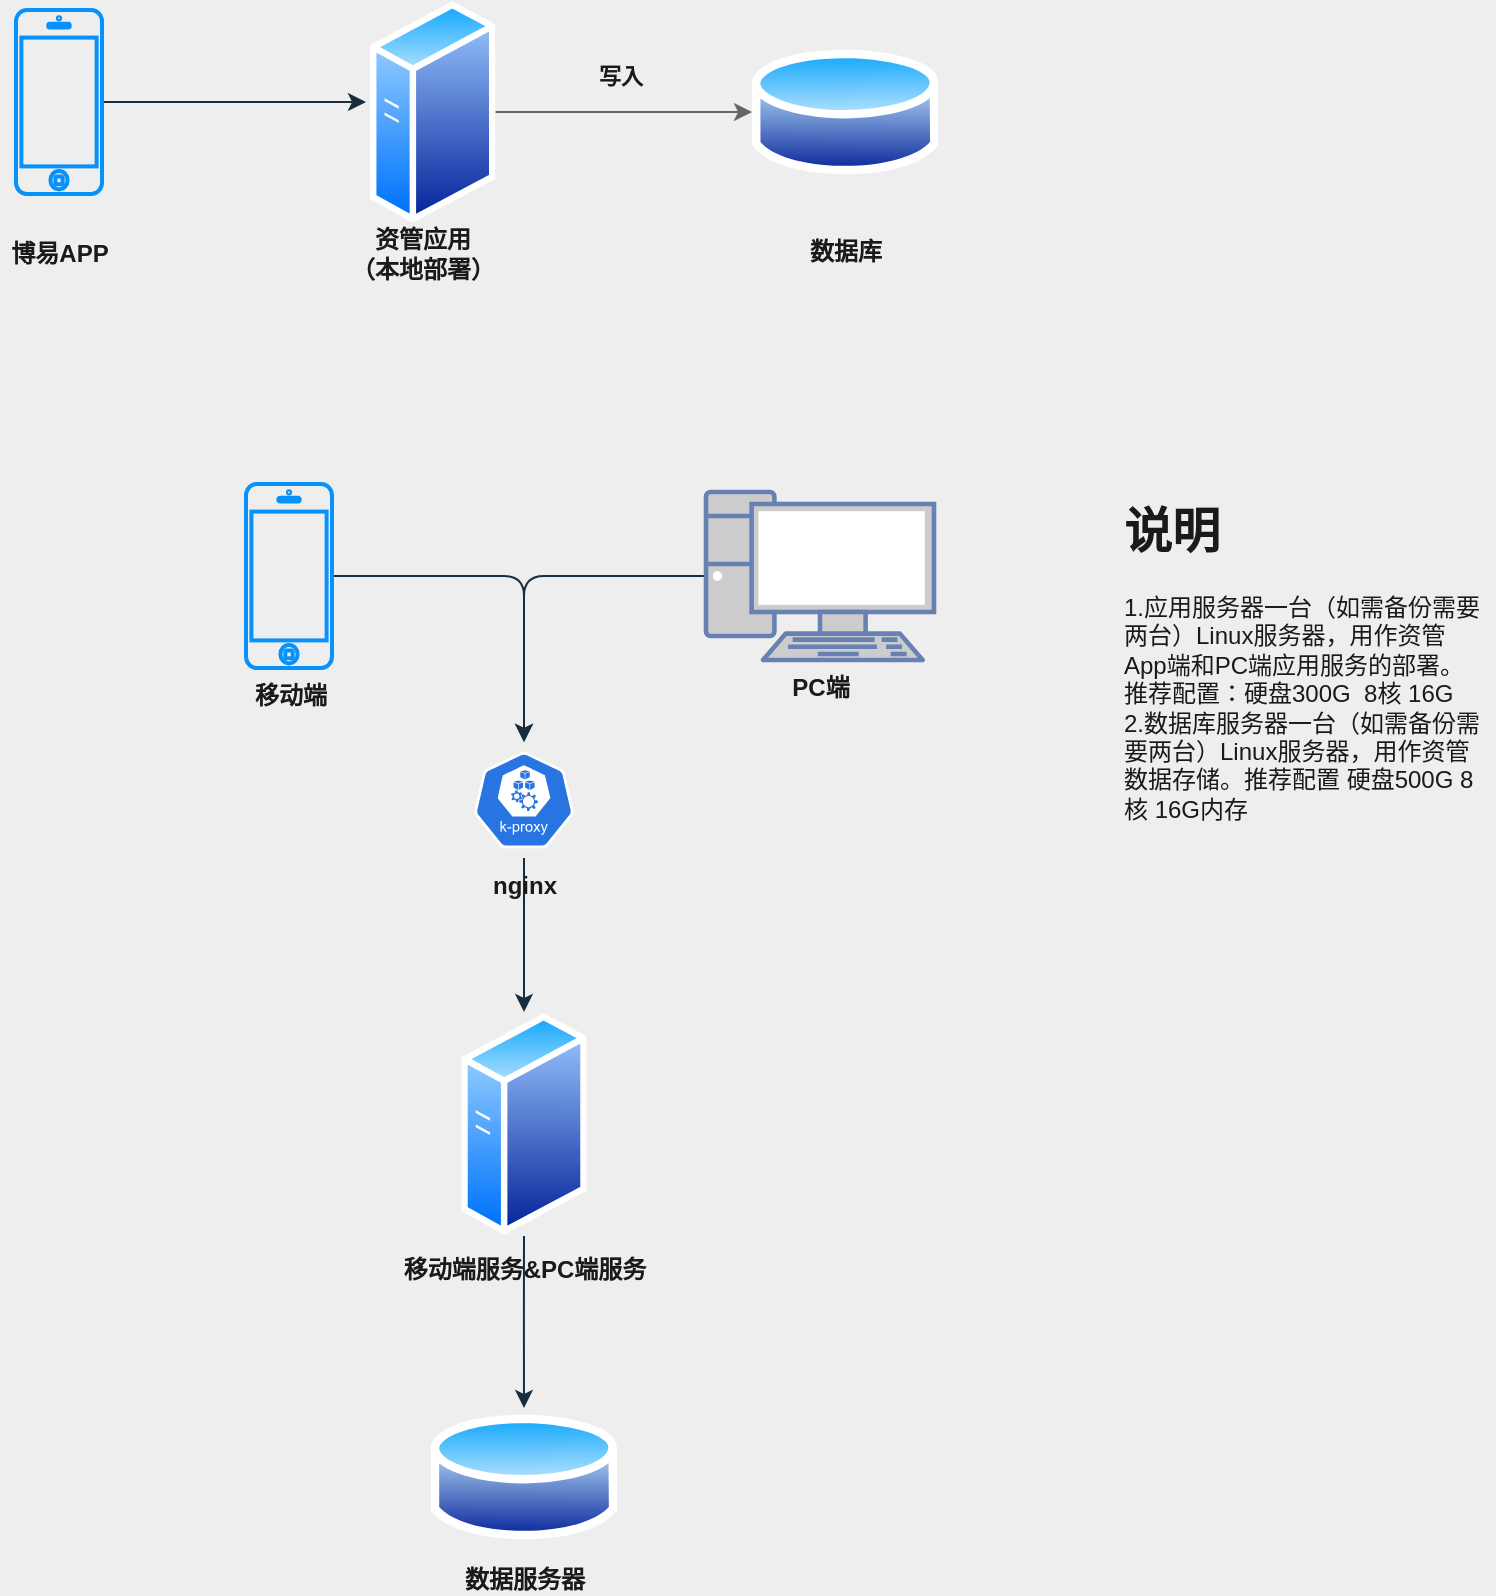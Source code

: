 <mxfile version="18.0.5" type="github">
  <diagram id="eCozaD6dcHWi1UeDkc9o" name="第 1 页">
    <mxGraphModel dx="1422" dy="762" grid="0" gridSize="10" guides="1" tooltips="1" connect="1" arrows="1" fold="1" page="1" pageScale="1" pageWidth="827" pageHeight="1169" background="#EEEEEE" math="0" shadow="0">
      <root>
        <mxCell id="0" />
        <mxCell id="1" parent="0" />
        <mxCell id="lf-6dnL8f58IvJTU5W-v-4" style="edgeStyle=orthogonalEdgeStyle;curved=0;rounded=1;sketch=0;orthogonalLoop=1;jettySize=auto;html=1;fontColor=#1A1A1A;strokeColor=#182E3E;fontStyle=1" edge="1" parent="1" source="lf-6dnL8f58IvJTU5W-v-1">
          <mxGeometry relative="1" as="geometry">
            <mxPoint x="263" y="285" as="targetPoint" />
          </mxGeometry>
        </mxCell>
        <mxCell id="lf-6dnL8f58IvJTU5W-v-1" value="" style="html=1;verticalLabelPosition=bottom;labelBackgroundColor=#ffffff;verticalAlign=top;shadow=0;dashed=0;strokeWidth=2;shape=mxgraph.ios7.misc.iphone;strokeColor=#0791FA;rounded=0;sketch=0;fontColor=#1A1A1A;fillColor=none;fontStyle=1" vertex="1" parent="1">
          <mxGeometry x="88" y="239" width="43" height="92" as="geometry" />
        </mxCell>
        <mxCell id="lf-6dnL8f58IvJTU5W-v-2" value="博易APP" style="text;html=1;strokeColor=none;fillColor=none;align=center;verticalAlign=middle;whiteSpace=wrap;rounded=0;sketch=0;fontColor=#1A1A1A;fontStyle=1" vertex="1" parent="1">
          <mxGeometry x="80" y="346" width="60" height="30" as="geometry" />
        </mxCell>
        <mxCell id="lf-6dnL8f58IvJTU5W-v-8" value="写入" style="edgeStyle=orthogonalEdgeStyle;curved=0;rounded=1;sketch=0;orthogonalLoop=1;jettySize=auto;html=1;fontColor=#1A1A1A;fillColor=#f5f5f5;strokeColor=#666666;labelBackgroundColor=none;fontStyle=1" edge="1" parent="1" source="lf-6dnL8f58IvJTU5W-v-5" target="lf-6dnL8f58IvJTU5W-v-7">
          <mxGeometry x="-0.029" y="18" relative="1" as="geometry">
            <mxPoint as="offset" />
          </mxGeometry>
        </mxCell>
        <mxCell id="lf-6dnL8f58IvJTU5W-v-5" value="" style="aspect=fixed;perimeter=ellipsePerimeter;html=1;align=center;shadow=0;dashed=0;spacingTop=3;image;image=img/lib/active_directory/generic_server.svg;rounded=0;sketch=0;fontColor=#1A1A1A;strokeColor=#0791FA;strokeWidth=2;fillColor=none;fontStyle=1" vertex="1" parent="1">
          <mxGeometry x="265" y="234" width="62.72" height="112" as="geometry" />
        </mxCell>
        <mxCell id="lf-6dnL8f58IvJTU5W-v-6" value="资管应用&lt;br&gt;（本地部署）" style="text;html=1;strokeColor=none;fillColor=none;align=center;verticalAlign=middle;whiteSpace=wrap;rounded=0;sketch=0;fontColor=#1A1A1A;fontStyle=1" vertex="1" parent="1">
          <mxGeometry x="246" y="346" width="91" height="29" as="geometry" />
        </mxCell>
        <mxCell id="lf-6dnL8f58IvJTU5W-v-7" value="" style="aspect=fixed;perimeter=ellipsePerimeter;html=1;align=center;shadow=0;dashed=0;spacingTop=3;image;image=img/lib/active_directory/database.svg;rounded=0;sketch=0;fontColor=#1A1A1A;strokeColor=#0791FA;strokeWidth=2;fillColor=none;fontStyle=1" vertex="1" parent="1">
          <mxGeometry x="456" y="255.5" width="93.24" height="69" as="geometry" />
        </mxCell>
        <mxCell id="lf-6dnL8f58IvJTU5W-v-9" value="数据库" style="text;html=1;strokeColor=none;fillColor=none;align=center;verticalAlign=middle;whiteSpace=wrap;rounded=0;sketch=0;fontColor=#1A1A1A;fontStyle=1" vertex="1" parent="1">
          <mxGeometry x="473" y="345" width="60" height="30" as="geometry" />
        </mxCell>
        <mxCell id="lf-6dnL8f58IvJTU5W-v-20" style="edgeStyle=orthogonalEdgeStyle;curved=0;rounded=1;sketch=0;orthogonalLoop=1;jettySize=auto;html=1;labelBackgroundColor=none;fontColor=#1A1A1A;strokeColor=#182E3E;" edge="1" parent="1" source="lf-6dnL8f58IvJTU5W-v-11" target="lf-6dnL8f58IvJTU5W-v-19">
          <mxGeometry relative="1" as="geometry" />
        </mxCell>
        <mxCell id="lf-6dnL8f58IvJTU5W-v-11" value="移动端服务&amp;amp;PC端服务" style="aspect=fixed;perimeter=ellipsePerimeter;html=1;align=center;shadow=0;dashed=0;spacingTop=3;image;image=img/lib/active_directory/generic_server.svg;rounded=0;sketch=0;fontColor=#1A1A1A;strokeColor=#0791FA;strokeWidth=2;fillColor=none;fontStyle=1;labelBackgroundColor=none;" vertex="1" parent="1">
          <mxGeometry x="310.64" y="740" width="62.72" height="112" as="geometry" />
        </mxCell>
        <mxCell id="lf-6dnL8f58IvJTU5W-v-16" style="edgeStyle=orthogonalEdgeStyle;curved=0;rounded=1;sketch=0;orthogonalLoop=1;jettySize=auto;html=1;entryX=0.5;entryY=0;entryDx=0;entryDy=0;entryPerimeter=0;labelBackgroundColor=none;fontColor=#1A1A1A;strokeColor=#182E3E;fontStyle=1" edge="1" parent="1" source="lf-6dnL8f58IvJTU5W-v-13" target="lf-6dnL8f58IvJTU5W-v-15">
          <mxGeometry relative="1" as="geometry" />
        </mxCell>
        <mxCell id="lf-6dnL8f58IvJTU5W-v-13" value="移动端" style="html=1;verticalLabelPosition=bottom;labelBackgroundColor=none;verticalAlign=top;shadow=0;dashed=0;strokeWidth=2;shape=mxgraph.ios7.misc.iphone;strokeColor=#0791FA;rounded=0;sketch=0;fontColor=#1A1A1A;fillColor=none;fontStyle=1" vertex="1" parent="1">
          <mxGeometry x="203" y="476" width="43" height="92" as="geometry" />
        </mxCell>
        <mxCell id="lf-6dnL8f58IvJTU5W-v-17" style="edgeStyle=orthogonalEdgeStyle;curved=0;rounded=1;sketch=0;orthogonalLoop=1;jettySize=auto;html=1;entryX=0.5;entryY=0;entryDx=0;entryDy=0;entryPerimeter=0;labelBackgroundColor=none;fontColor=#1A1A1A;strokeColor=#182E3E;fontStyle=1" edge="1" parent="1" source="lf-6dnL8f58IvJTU5W-v-14" target="lf-6dnL8f58IvJTU5W-v-15">
          <mxGeometry relative="1" as="geometry" />
        </mxCell>
        <mxCell id="lf-6dnL8f58IvJTU5W-v-14" value="PC端" style="fontColor=#1A1A1A;verticalAlign=top;verticalLabelPosition=bottom;labelPosition=center;align=center;html=1;outlineConnect=0;fillColor=#CCCCCC;strokeColor=#6881B3;gradientColor=none;gradientDirection=north;strokeWidth=2;shape=mxgraph.networks.pc;rounded=0;sketch=0;fontStyle=1;labelBackgroundColor=none;" vertex="1" parent="1">
          <mxGeometry x="433" y="480" width="114" height="84" as="geometry" />
        </mxCell>
        <mxCell id="lf-6dnL8f58IvJTU5W-v-18" style="edgeStyle=orthogonalEdgeStyle;curved=0;rounded=1;sketch=0;orthogonalLoop=1;jettySize=auto;html=1;labelBackgroundColor=none;fontColor=#1A1A1A;strokeColor=#182E3E;fontStyle=1" edge="1" parent="1" source="lf-6dnL8f58IvJTU5W-v-15" target="lf-6dnL8f58IvJTU5W-v-11">
          <mxGeometry relative="1" as="geometry" />
        </mxCell>
        <mxCell id="lf-6dnL8f58IvJTU5W-v-15" value="&lt;br&gt;&lt;br&gt;&lt;br&gt;&lt;br&gt;&lt;br&gt;&lt;br&gt;nginx" style="sketch=0;html=1;dashed=0;whitespace=wrap;fillColor=#2875E2;strokeColor=#ffffff;points=[[0.005,0.63,0],[0.1,0.2,0],[0.9,0.2,0],[0.5,0,0],[0.995,0.63,0],[0.72,0.99,0],[0.5,1,0],[0.28,0.99,0]];shape=mxgraph.kubernetes.icon;prIcon=k_proxy;rounded=0;fontColor=#1A1A1A;fontStyle=1;labelBackgroundColor=none;" vertex="1" parent="1">
          <mxGeometry x="317" y="605" width="50" height="58" as="geometry" />
        </mxCell>
        <mxCell id="lf-6dnL8f58IvJTU5W-v-19" value="数据服务器" style="aspect=fixed;perimeter=ellipsePerimeter;html=1;align=center;shadow=0;dashed=0;spacingTop=3;image;image=img/lib/active_directory/database.svg;rounded=0;sketch=0;fontColor=#1A1A1A;strokeColor=#0791FA;strokeWidth=2;fillColor=none;fontStyle=1;labelBackgroundColor=none;" vertex="1" parent="1">
          <mxGeometry x="295.38" y="938" width="93.24" height="69" as="geometry" />
        </mxCell>
        <mxCell id="lf-6dnL8f58IvJTU5W-v-21" value="&lt;h1&gt;说明&lt;/h1&gt;&lt;div&gt;1.应用服务器一台（如需备份需要两台）Linux服务器，用作资管App端和PC端应用服务的部署。&lt;/div&gt;&lt;div&gt;推荐配置：硬盘300G&amp;nbsp; 8核 16G&lt;/div&gt;&lt;div&gt;2.数据库服务器一台（如需备份需要两台）Linux服务器，用作资管数据存储。推荐配置 硬盘500G 8核 16G内存&lt;/div&gt;" style="text;html=1;strokeColor=none;fillColor=none;spacing=5;spacingTop=-20;whiteSpace=wrap;overflow=hidden;rounded=0;labelBackgroundColor=none;sketch=0;fontColor=#1A1A1A;" vertex="1" parent="1">
          <mxGeometry x="637" y="480" width="190" height="194" as="geometry" />
        </mxCell>
      </root>
    </mxGraphModel>
  </diagram>
</mxfile>
